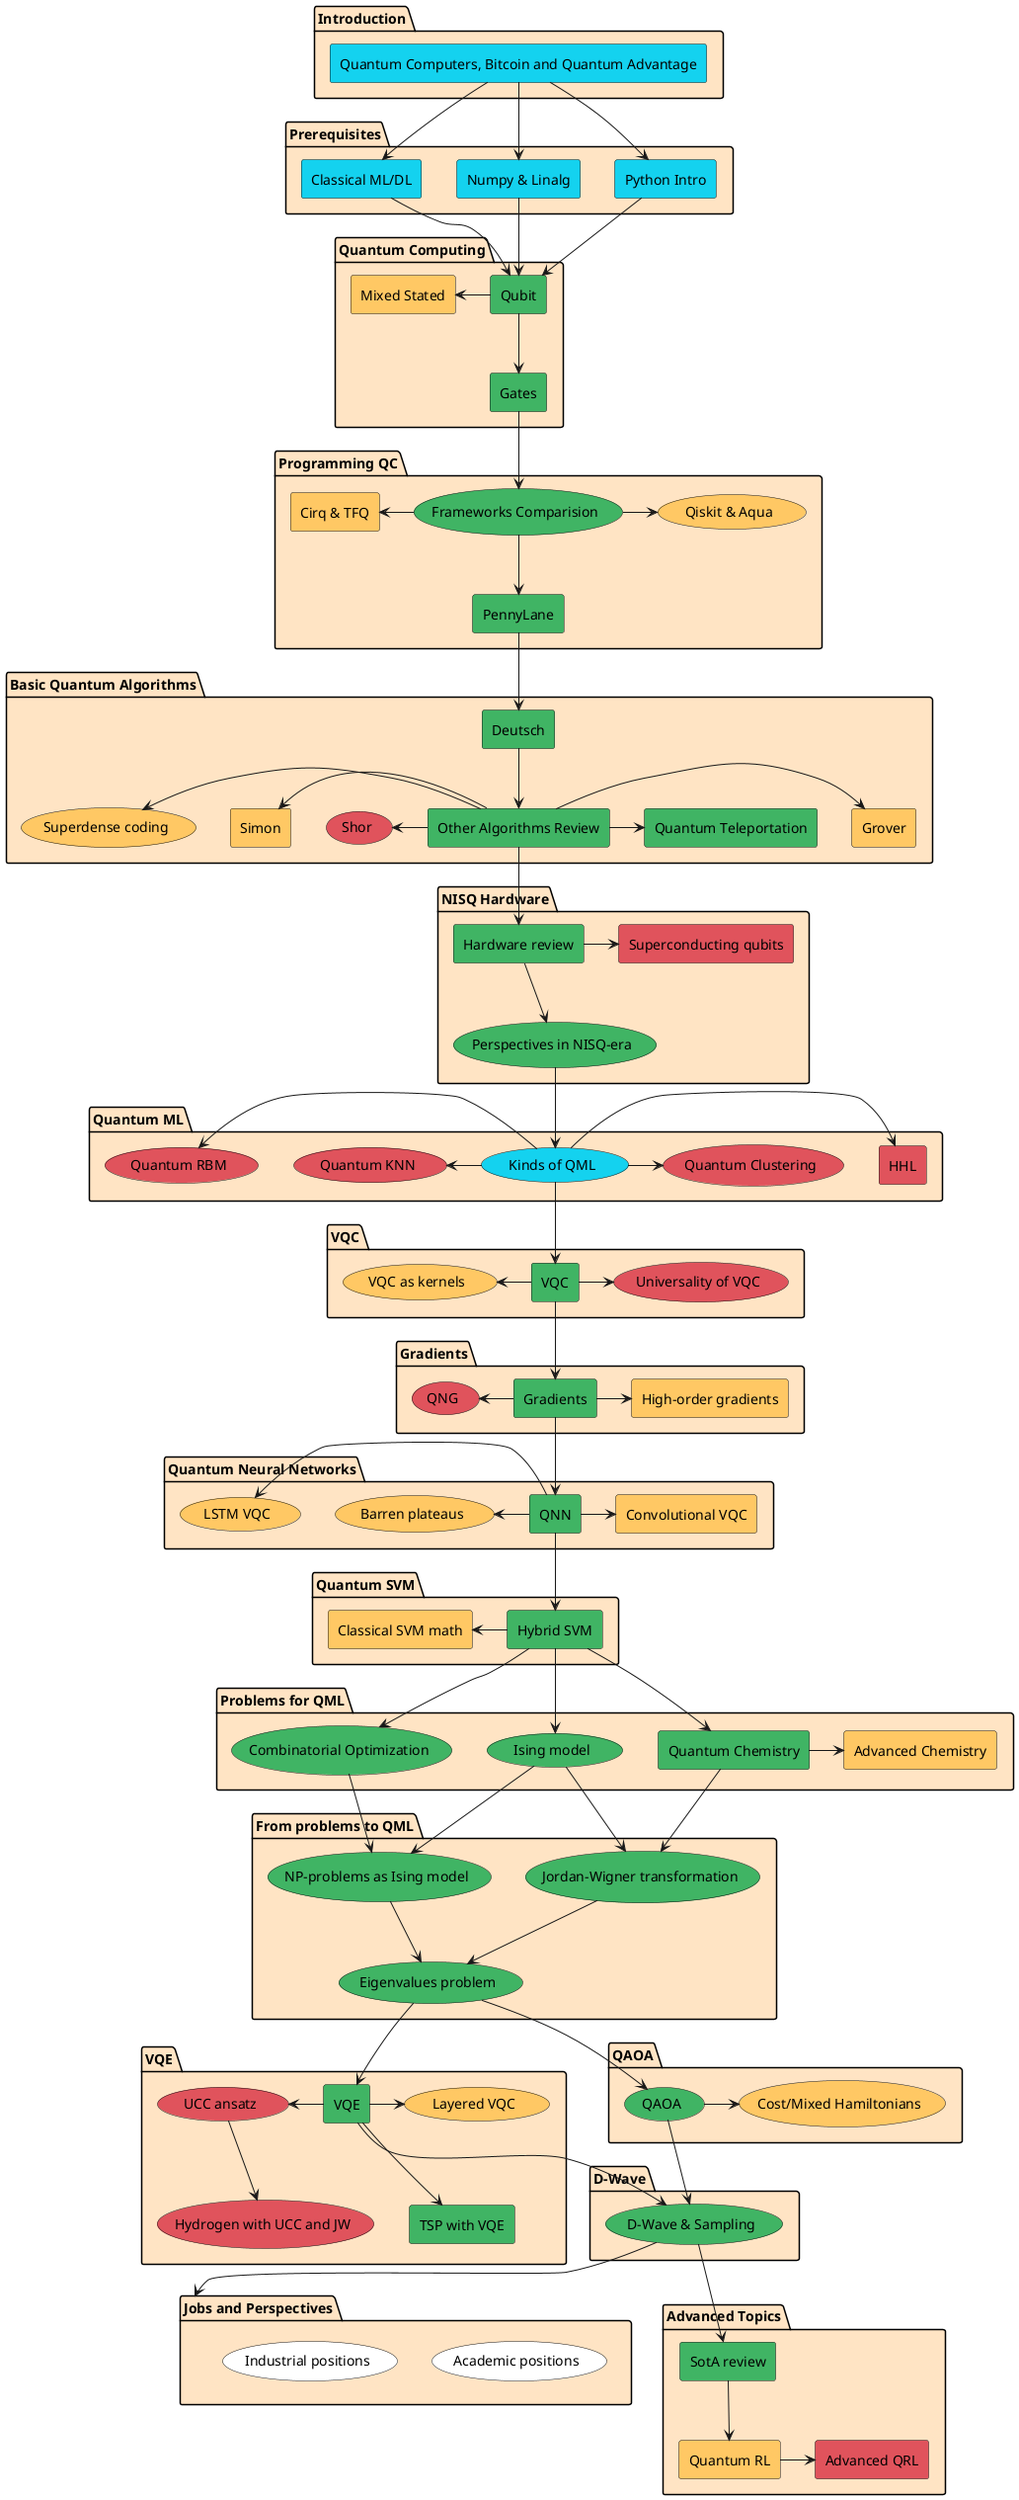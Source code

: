 @startuml
package "Introduction" #Bisque {
        rectangle "Quantum Computers, Bitcoin and Quantum Advantage" as intro1 #14D2EF
}

package "Prerequisites" #Bisque {
        rectangle "Python Intro" as python #14D2EF
        rectangle "Numpy & Linalg" as numpy #14D2EF
        rectangle "Classical ML/DL" as ml #14D2EF
}

package "Quantum Computing" as qci #Bisque {
        rectangle "Qubit" as qubit #40B464
        rectangle "Gates" as gates #40B464
        rectangle "Mixed Stated" as mixed #FFC864
}

package "Basic Quantum Algorithms" as qalgo #Bisque {
        rectangle "Deutsch" as deutsch #40B464
        rectangle "Other Algorithms Review" as advanced_algos #40B464
        rectangle "Grover" as grover #FFC864
        rectangle "Quantum Teleportation" as qtp #40B464
        rectangle "Simon" as saimon #FFC864
        usecase "Shor" as shor #E0535C
        usecase "Superdense coding" as superdense_coding #FFC864
}

package "NISQ Hardware" #Bisque {
        rectangle "Hardware review" as review #40B464
        usecase "Perspectives in NISQ-era" as nisq #40B464
        rectangle "Superconducting qubits" as schard #E0535C
}

package "Programming QC" #Bisque {
        usecase "Frameworks Comparision" as progcomparision #40B464
        rectangle "PennyLane" as pennylane #40B464
        usecase "Qiskit & Aqua" as qiskit #FFC864
        rectangle "Cirq & TFQ" as cirq #FFC864
}

package "Quantum ML" #Bisque {
        usecase "Kinds of QML" as qml_general #14D2EF
        rectangle "HHL" as hhl #E0535C
        usecase "Quantum KNN" as qknn #E0535C
        usecase "Quantum Clustering" as qclustering #E0535C
        usecase "Quantum RBM" as qrbm #E0535C
}

package "VQC" #Bisque {
        rectangle "VQC" as vqc #40B464
        usecase "VQC as kernels" as kernelvqc #FFC864
        usecase "Universality of VQC" as univvqc #E0535C
}

package "Gradients" #Bisque {
        rectangle "Gradients" as grad #40B464
        rectangle "High-order gradients" as hograd #FFC864
        usecase "QNG" as qng #E0535C
}

package "Quantum Neural Networks" #Bisque {
        rectangle "QNN" as qnn #40B464
        usecase "Barren plateaus" as barren #FFC864
        rectangle "Convolutional VQC" as convvqc #FFC864
        usecase "LSTM VQC" as lstm #FFC864
}

package "Quantum SVM" #Bisque {
        rectangle "Hybrid SVM" as hsvm #40B464
        rectangle "Classical SVM math" as csvm #FFC864
}

package "Problems for QML" #Bisque {
        usecase "Ising model" as ising #40B464
        usecase "Combinatorial Optimization" as copt #40B464
        rectangle "Quantum Chemistry" as qchem #40B464
        rectangle "Advanced Chemistry" as aqchem #FFC864
}

package "From problems to QML" #Bisque {
        usecase "NP-problems as Ising model" as npising #40B464
        usecase "Jordan-Wigner transformation" as jordan #40B464
        usecase "Eigenvalues problem" as eigenvals #40B464
}

package "VQE" #Bisque {
        rectangle "VQE" as vqe #40B464
        rectangle "TSP with VQE" as tspvqe #40B464
        usecase "Layered VQC" as lvqe #FFC864
        usecase "UCC ansatz" as ucc #E0535C
        usecase "Hydrogen with UCC and JW" as hucc #E0535C
}

package "QAOA" #Bisque {
        usecase "QAOA" as qaoa #40B464
        usecase "Cost/Mixed Hamiltonians" as hams #FFC864
}

package "D-Wave" #Bisque {
        usecase "D-Wave & Sampling" as dwave #40B464
}

package "Jobs and Perspectives" as jobs #Bisque {
        usecase "Academic positions" as academic #White
        usecase "Industrial positions" as industrial #White
}

package "Advanced Topics" as adv #Bisque {
        rectangle "SotA review" as sota #40B464
        rectangle "Quantum RL" as qrl #FFC864
        rectangle "Advanced QRL" as aqrl #E0535C
}

intro1 --> python
intro1 --> numpy
intro1 --> ml

python --> qubit
numpy --> qubit
ml --> qubit

qubit --> gates
mixed <- qubit

gates --> progcomparision
progcomparision --> pennylane
cirq <- progcomparision
progcomparision -> qiskit

pennylane --> deutsch

deutsch --> advanced_algos
advanced_algos -> grover
shor <- advanced_algos
advanced_algos -> qtp
saimon <- advanced_algos
superdense_coding <- advanced_algos

advanced_algos --> review
review --> nisq
review -> schard

nisq --> qml_general

qml_general -> hhl
qknn <- qml_general
qml_general -> qclustering
qrbm <- qml_general

qml_general --> vqc
kernelvqc <- vqc
vqc -> univvqc

vqc --> grad
qng <- grad
grad -> hograd

grad --> qnn
barren <- qnn
lstm <- qnn
qnn -> convvqc

qnn --> hsvm
csvm <- hsvm

hsvm --> ising
hsvm --> copt
hsvm --> qchem
qchem -> aqchem
qchem --> jordan
ising --> npising
ising --> jordan
copt --> npising

npising --> eigenvals
jordan --> eigenvals

eigenvals --> vqe
eigenvals --> qaoa

ucc <- vqe
ucc --> hucc
vqe -> lvqe
vqe --> tspvqe

qaoa -> hams

qaoa --> dwave
vqe --> dwave

dwave --> jobs

dwave --> sota
sota --> qrl
qrl -> aqrl

@enduml
